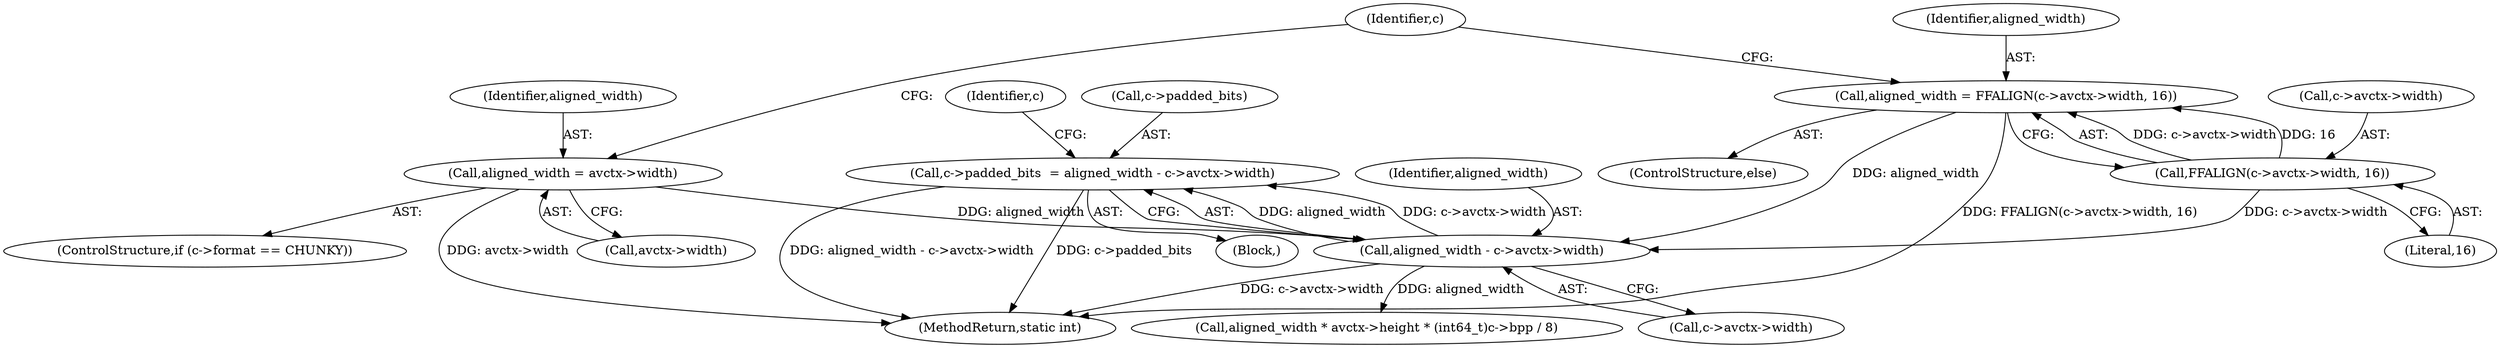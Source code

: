 digraph "0_FFmpeg_e1b60aad77c27ed5d4dfc11e5e6a05a38c70489d@integer" {
"1000298" [label="(Call,c->padded_bits  = aligned_width - c->avctx->width)"];
"1000302" [label="(Call,aligned_width - c->avctx->width)"];
"1000283" [label="(Call,aligned_width = avctx->width)"];
"1000289" [label="(Call,aligned_width = FFALIGN(c->avctx->width, 16))"];
"1000291" [label="(Call,FFALIGN(c->avctx->width, 16))"];
"1000508" [label="(MethodReturn,static int)"];
"1000303" [label="(Identifier,aligned_width)"];
"1000297" [label="(Literal,16)"];
"1000292" [label="(Call,c->avctx->width)"];
"1000302" [label="(Call,aligned_width - c->avctx->width)"];
"1000312" [label="(Identifier,c)"];
"1000304" [label="(Call,c->avctx->width)"];
"1000314" [label="(Call,aligned_width * avctx->height * (int64_t)c->bpp / 8)"];
"1000285" [label="(Call,avctx->width)"];
"1000284" [label="(Identifier,aligned_width)"];
"1000105" [label="(Block,)"];
"1000283" [label="(Call,aligned_width = avctx->width)"];
"1000289" [label="(Call,aligned_width = FFALIGN(c->avctx->width, 16))"];
"1000291" [label="(Call,FFALIGN(c->avctx->width, 16))"];
"1000299" [label="(Call,c->padded_bits)"];
"1000298" [label="(Call,c->padded_bits  = aligned_width - c->avctx->width)"];
"1000290" [label="(Identifier,aligned_width)"];
"1000288" [label="(ControlStructure,else)"];
"1000300" [label="(Identifier,c)"];
"1000277" [label="(ControlStructure,if (c->format == CHUNKY))"];
"1000298" -> "1000105"  [label="AST: "];
"1000298" -> "1000302"  [label="CFG: "];
"1000299" -> "1000298"  [label="AST: "];
"1000302" -> "1000298"  [label="AST: "];
"1000312" -> "1000298"  [label="CFG: "];
"1000298" -> "1000508"  [label="DDG: c->padded_bits"];
"1000298" -> "1000508"  [label="DDG: aligned_width - c->avctx->width"];
"1000302" -> "1000298"  [label="DDG: aligned_width"];
"1000302" -> "1000298"  [label="DDG: c->avctx->width"];
"1000302" -> "1000304"  [label="CFG: "];
"1000303" -> "1000302"  [label="AST: "];
"1000304" -> "1000302"  [label="AST: "];
"1000302" -> "1000508"  [label="DDG: c->avctx->width"];
"1000283" -> "1000302"  [label="DDG: aligned_width"];
"1000289" -> "1000302"  [label="DDG: aligned_width"];
"1000291" -> "1000302"  [label="DDG: c->avctx->width"];
"1000302" -> "1000314"  [label="DDG: aligned_width"];
"1000283" -> "1000277"  [label="AST: "];
"1000283" -> "1000285"  [label="CFG: "];
"1000284" -> "1000283"  [label="AST: "];
"1000285" -> "1000283"  [label="AST: "];
"1000300" -> "1000283"  [label="CFG: "];
"1000283" -> "1000508"  [label="DDG: avctx->width"];
"1000289" -> "1000288"  [label="AST: "];
"1000289" -> "1000291"  [label="CFG: "];
"1000290" -> "1000289"  [label="AST: "];
"1000291" -> "1000289"  [label="AST: "];
"1000300" -> "1000289"  [label="CFG: "];
"1000289" -> "1000508"  [label="DDG: FFALIGN(c->avctx->width, 16)"];
"1000291" -> "1000289"  [label="DDG: c->avctx->width"];
"1000291" -> "1000289"  [label="DDG: 16"];
"1000291" -> "1000297"  [label="CFG: "];
"1000292" -> "1000291"  [label="AST: "];
"1000297" -> "1000291"  [label="AST: "];
}
